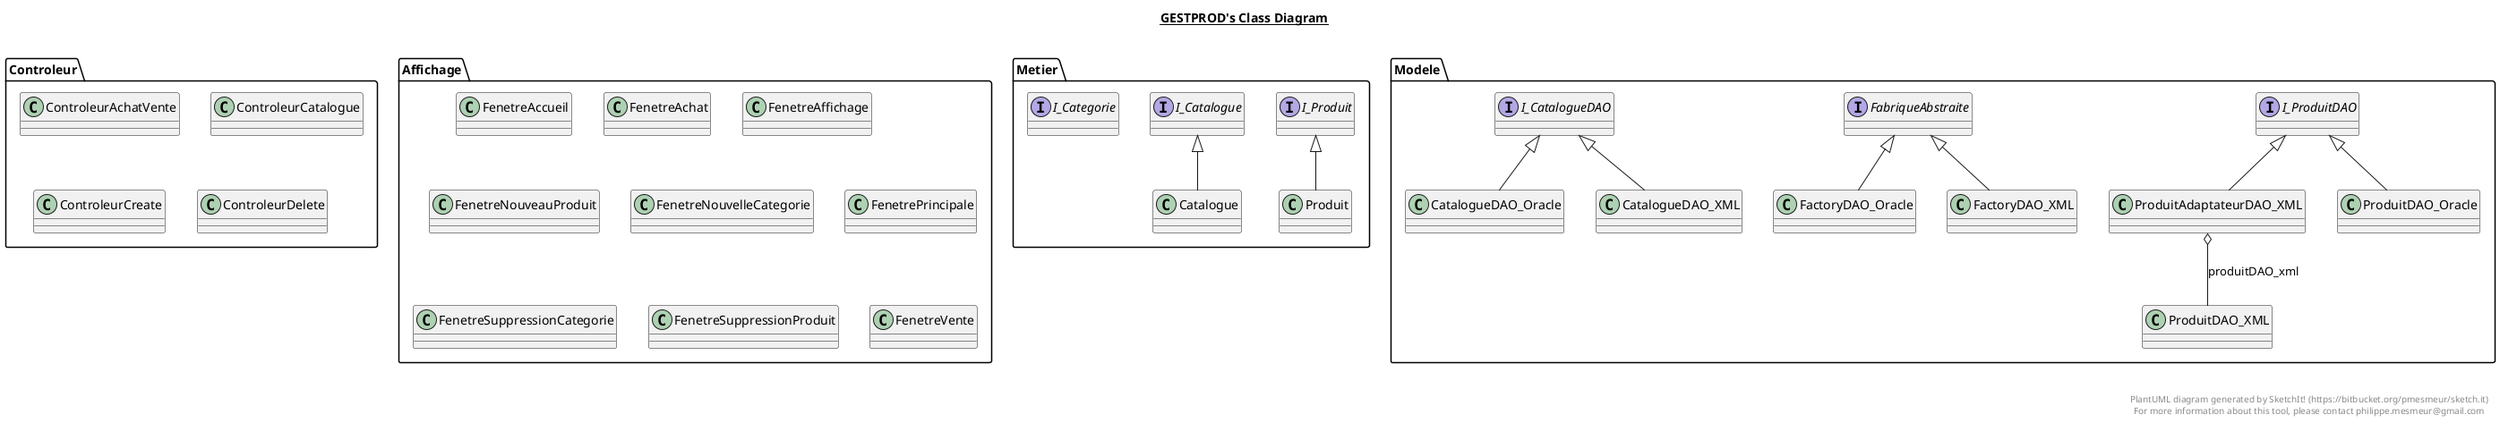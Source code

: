 @startuml

title __GESTPROD's Class Diagram__\n

  package Metier {
    class Catalogue {
    }
  }
  

  package Modele {
    class CatalogueDAO_Oracle {
    }
  }
  

  package Modele {
    class CatalogueDAO_XML {
    }
  }
  

  package Controleur {
    class ControleurAchatVente {
    }
  }
  

  package Controleur {
    class ControleurCatalogue {
    }
  }
  

  package Controleur {
    class ControleurCreate {
    }
  }
  

  package Controleur {
    class ControleurDelete {
    }
  }
  

  package Modele {
    interface FabriqueAbstraite {
    }
  }
  

  package Modele {
    class FactoryDAO_Oracle {
    }
  }
  

  package Modele {
    class FactoryDAO_XML {
    }
  }
  

  package Affichage {
    class FenetreAccueil {
    }
  }
  

  package Affichage {
    class FenetreAchat {
    }
  }
  

  package Affichage {
    class FenetreAffichage {
    }
  }
  

  package Affichage {
    class FenetreNouveauProduit {
    }
  }
  

  package Affichage {
    class FenetreNouvelleCategorie {
    }
  }
  

  package Affichage {
    class FenetrePrincipale {
    }
  }
  

  package Affichage {
    class FenetreSuppressionCategorie {
    }
  }
  

  package Affichage {
    class FenetreSuppressionProduit {
    }
  }
  

  package Affichage {
    class FenetreVente {
    }
  }
  

  package Metier {
    interface I_Catalogue {
    }
  }
  

  package Modele {
    interface I_CatalogueDAO {
    }
  }
  

  package Metier {
    interface I_Categorie {
    }
  }
  

  package Metier {
    interface I_Produit {
    }
  }
  

  package Modele {
    interface I_ProduitDAO {
    }
  }
  

  package Metier {
    class Produit {
    }
  }
  

  package Modele {
    class ProduitAdaptateurDAO_XML {
    }
  }
  

  package Modele {
    class ProduitDAO_Oracle {
    }
  }
  

  package Modele {
    class ProduitDAO_XML {
    }
  }
  

  Catalogue -up-|> I_Catalogue
  CatalogueDAO_Oracle -up-|> I_CatalogueDAO
  CatalogueDAO_XML -up-|> I_CatalogueDAO
  FactoryDAO_Oracle -up-|> FabriqueAbstraite
  FactoryDAO_XML -up-|> FabriqueAbstraite

  Produit -up-|> I_Produit
  ProduitAdaptateurDAO_XML -up-|> I_ProduitDAO
  ProduitAdaptateurDAO_XML o-- ProduitDAO_XML : produitDAO_xml
  ProduitDAO_Oracle -up-|> I_ProduitDAO


right footer


PlantUML diagram generated by SketchIt! (https://bitbucket.org/pmesmeur/sketch.it)
For more information about this tool, please contact philippe.mesmeur@gmail.com
endfooter

@enduml
